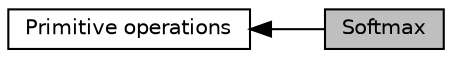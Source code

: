 digraph "Softmax"
{
  edge [fontname="Helvetica",fontsize="10",labelfontname="Helvetica",labelfontsize="10"];
  node [fontname="Helvetica",fontsize="10",shape=record];
  rankdir=LR;
  Node0 [label="Softmax",height=0.2,width=0.4,color="black", fillcolor="grey75", style="filled", fontcolor="black"];
  Node1 [label="Primitive operations",height=0.2,width=0.4,color="black", fillcolor="white", style="filled",URL="$group__c__api__primitive.html"];
  Node1->Node0 [shape=plaintext, dir="back", style="solid"];
}
